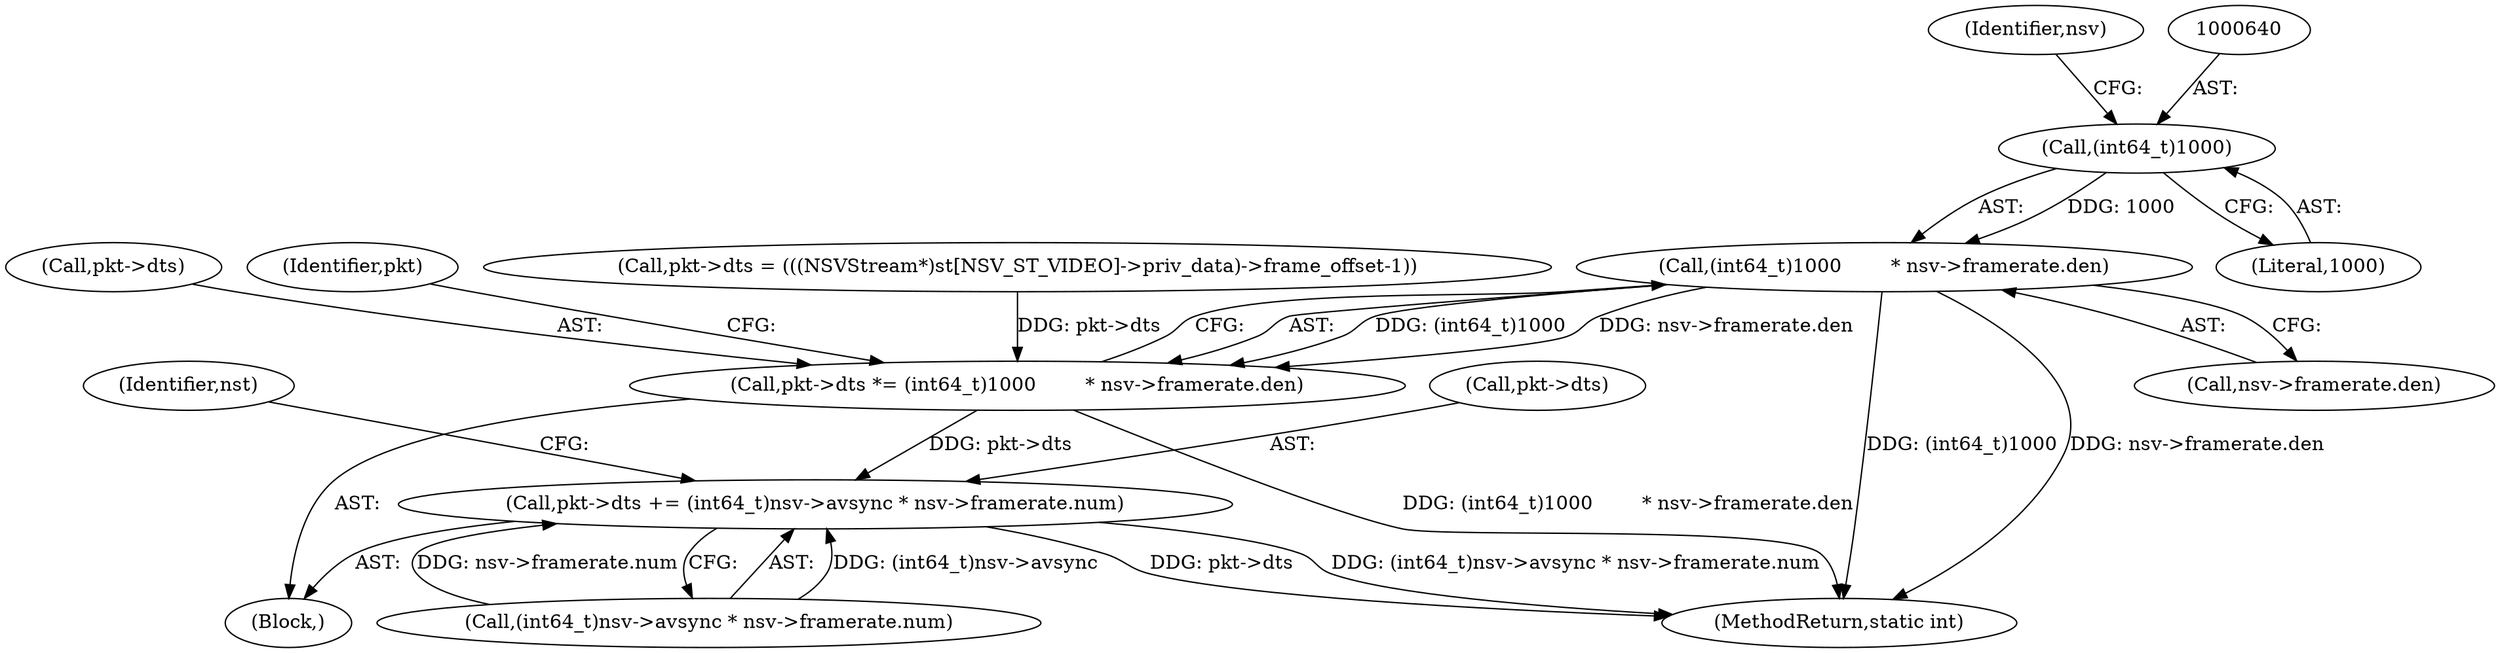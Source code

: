 digraph "0_libav_fe6eea99efac66839052af547426518efd970b24@pointer" {
"1000638" [label="(Call,(int64_t)1000        * nsv->framerate.den)"];
"1000639" [label="(Call,(int64_t)1000)"];
"1000634" [label="(Call,pkt->dts *= (int64_t)1000        * nsv->framerate.den)"];
"1000647" [label="(Call,pkt->dts += (int64_t)nsv->avsync * nsv->framerate.num)"];
"1000641" [label="(Literal,1000)"];
"1000639" [label="(Call,(int64_t)1000)"];
"1000644" [label="(Identifier,nsv)"];
"1000635" [label="(Call,pkt->dts)"];
"1000642" [label="(Call,nsv->framerate.den)"];
"1000634" [label="(Call,pkt->dts *= (int64_t)1000        * nsv->framerate.den)"];
"1000651" [label="(Call,(int64_t)nsv->avsync * nsv->framerate.num)"];
"1000648" [label="(Call,pkt->dts)"];
"1000618" [label="(Block,)"];
"1000638" [label="(Call,(int64_t)1000        * nsv->framerate.den)"];
"1000649" [label="(Identifier,pkt)"];
"1000647" [label="(Call,pkt->dts += (int64_t)nsv->avsync * nsv->framerate.num)"];
"1000664" [label="(Identifier,nst)"];
"1000619" [label="(Call,pkt->dts = (((NSVStream*)st[NSV_ST_VIDEO]->priv_data)->frame_offset-1))"];
"1000673" [label="(MethodReturn,static int)"];
"1000638" -> "1000634"  [label="AST: "];
"1000638" -> "1000642"  [label="CFG: "];
"1000639" -> "1000638"  [label="AST: "];
"1000642" -> "1000638"  [label="AST: "];
"1000634" -> "1000638"  [label="CFG: "];
"1000638" -> "1000673"  [label="DDG: (int64_t)1000"];
"1000638" -> "1000673"  [label="DDG: nsv->framerate.den"];
"1000638" -> "1000634"  [label="DDG: (int64_t)1000"];
"1000638" -> "1000634"  [label="DDG: nsv->framerate.den"];
"1000639" -> "1000638"  [label="DDG: 1000"];
"1000639" -> "1000641"  [label="CFG: "];
"1000640" -> "1000639"  [label="AST: "];
"1000641" -> "1000639"  [label="AST: "];
"1000644" -> "1000639"  [label="CFG: "];
"1000634" -> "1000618"  [label="AST: "];
"1000635" -> "1000634"  [label="AST: "];
"1000649" -> "1000634"  [label="CFG: "];
"1000634" -> "1000673"  [label="DDG: (int64_t)1000        * nsv->framerate.den"];
"1000619" -> "1000634"  [label="DDG: pkt->dts"];
"1000634" -> "1000647"  [label="DDG: pkt->dts"];
"1000647" -> "1000618"  [label="AST: "];
"1000647" -> "1000651"  [label="CFG: "];
"1000648" -> "1000647"  [label="AST: "];
"1000651" -> "1000647"  [label="AST: "];
"1000664" -> "1000647"  [label="CFG: "];
"1000647" -> "1000673"  [label="DDG: (int64_t)nsv->avsync * nsv->framerate.num"];
"1000647" -> "1000673"  [label="DDG: pkt->dts"];
"1000651" -> "1000647"  [label="DDG: (int64_t)nsv->avsync"];
"1000651" -> "1000647"  [label="DDG: nsv->framerate.num"];
}
